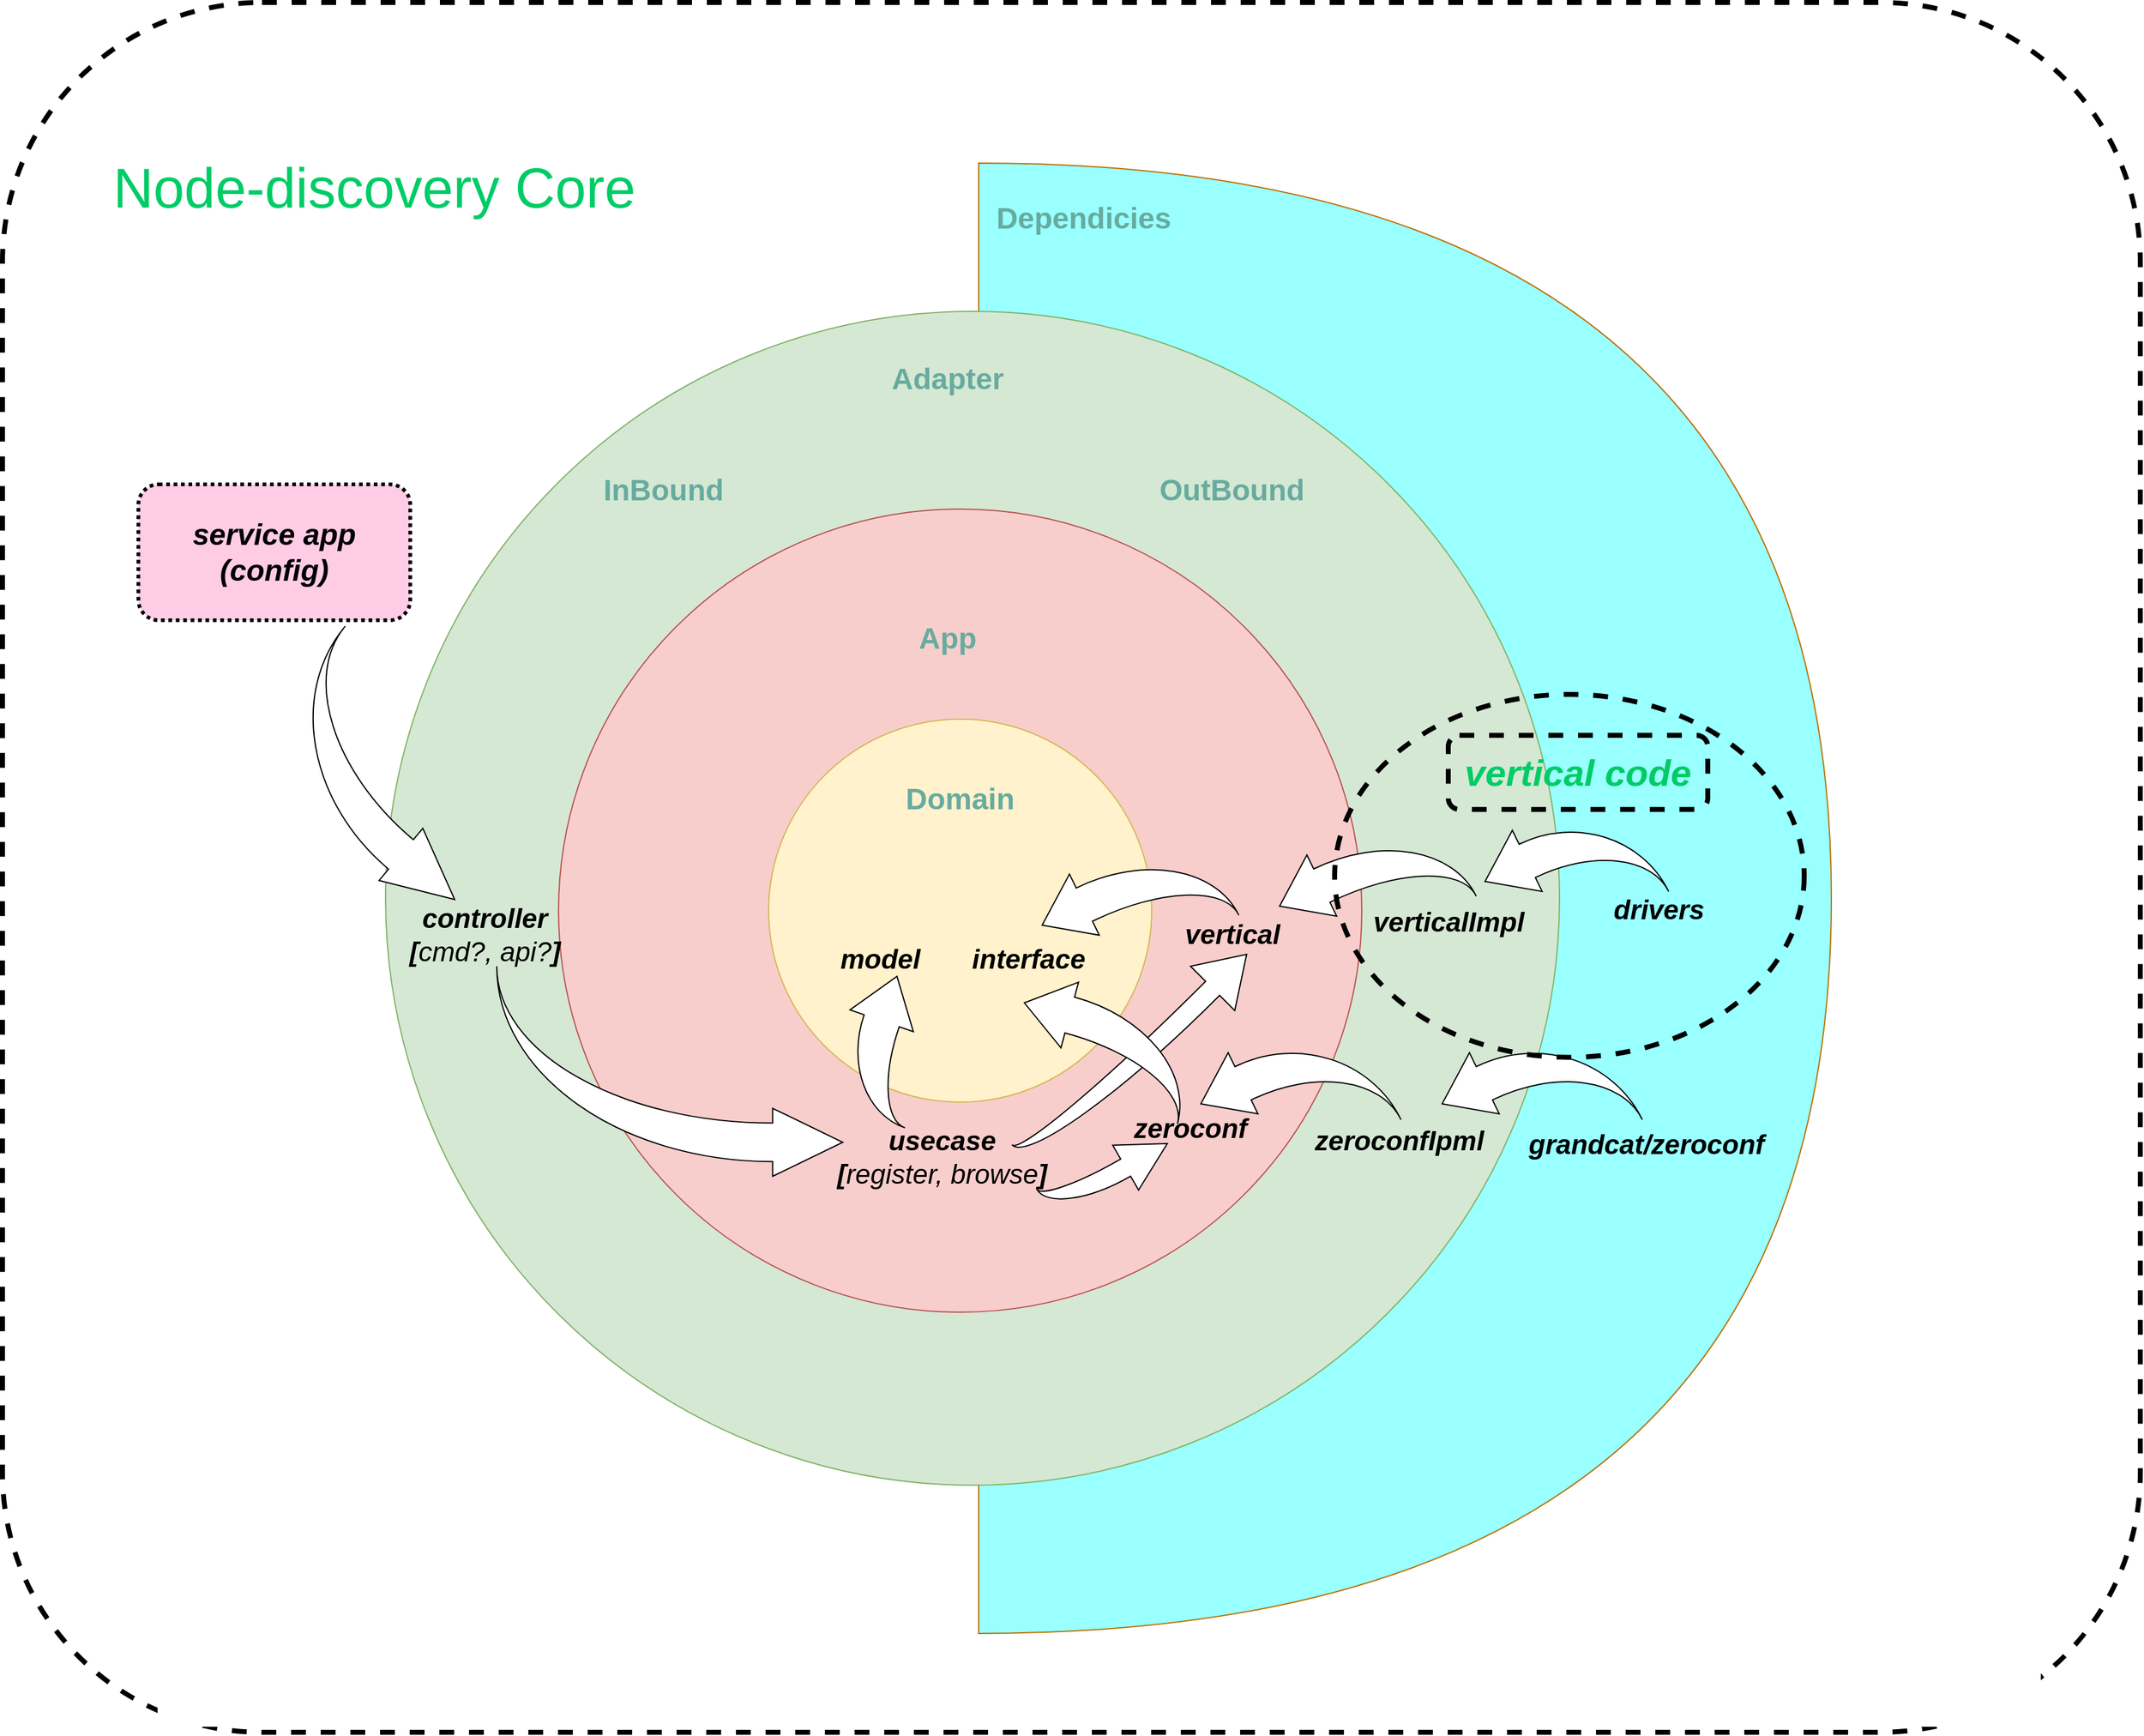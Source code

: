 <mxfile version="20.5.3" type="github">
  <diagram id="rSy5blfaNyEz0sDoO-mt" name="Page-1">
    <mxGraphModel dx="5590" dy="5951" grid="1" gridSize="10" guides="1" tooltips="1" connect="1" arrows="1" fold="1" page="1" pageScale="1" pageWidth="3300" pageHeight="4681" math="0" shadow="0">
      <root>
        <mxCell id="0" />
        <mxCell id="1" parent="0" />
        <mxCell id="FkVBkoyMur-6P7EPDmrd-67" value="" style="rounded=1;whiteSpace=wrap;html=1;dashed=1;strokeWidth=4;fontSize=22;fontColor=#000000;fillColor=none;" vertex="1" parent="1">
          <mxGeometry x="-520" y="-270" width="1730" height="1400" as="geometry" />
        </mxCell>
        <mxCell id="FkVBkoyMur-6P7EPDmrd-17" value="&#xa;&lt;b style=&quot;color: rgb(0, 0, 0); font-family: Helvetica; font-size: 15px; font-style: normal; font-variant-ligatures: normal; font-variant-caps: normal; letter-spacing: normal; orphans: 2; text-align: center; text-indent: 0px; text-transform: none; widows: 2; word-spacing: 0px; -webkit-text-stroke-width: 0px; background-color: rgb(248, 249, 250); text-decoration-thickness: initial; text-decoration-style: initial; text-decoration-color: initial;&quot;&gt;&lt;i&gt;[grand/zeroconf]&lt;/i&gt;&lt;/b&gt;&#xa;&#xa;" style="shape=or;whiteSpace=wrap;html=1;fontSize=3;fillColor=#99FFFF;fontColor=#000000;strokeColor=#BD7000;" vertex="1" parent="1">
          <mxGeometry x="270" y="-140" width="690" height="1190" as="geometry" />
        </mxCell>
        <mxCell id="FkVBkoyMur-6P7EPDmrd-14" value="" style="ellipse;whiteSpace=wrap;html=1;aspect=fixed;fontSize=3;fillColor=#d5e8d4;strokeColor=#82b366;" vertex="1" parent="1">
          <mxGeometry x="-210" y="-20" width="950" height="950" as="geometry" />
        </mxCell>
        <mxCell id="FkVBkoyMur-6P7EPDmrd-15" value="" style="ellipse;whiteSpace=wrap;html=1;aspect=fixed;fontSize=3;fillColor=#f8cecc;strokeColor=#b85450;" vertex="1" parent="1">
          <mxGeometry x="-70" y="140" width="650" height="650" as="geometry" />
        </mxCell>
        <mxCell id="FkVBkoyMur-6P7EPDmrd-16" value="" style="ellipse;whiteSpace=wrap;html=1;aspect=fixed;fontSize=3;fillColor=#fff2cc;strokeColor=#d6b656;" vertex="1" parent="1">
          <mxGeometry x="100" y="310" width="310" height="310" as="geometry" />
        </mxCell>
        <mxCell id="FkVBkoyMur-6P7EPDmrd-18" value="&lt;b&gt;&lt;font color=&quot;#67ab9f&quot;&gt;Domain&lt;/font&gt;&lt;/b&gt;" style="text;html=1;strokeColor=none;fillColor=none;align=center;verticalAlign=middle;whiteSpace=wrap;rounded=0;fontSize=24;" vertex="1" parent="1">
          <mxGeometry x="210" y="360" width="90" height="30" as="geometry" />
        </mxCell>
        <mxCell id="FkVBkoyMur-6P7EPDmrd-19" value="&lt;b style=&quot;&quot;&gt;&lt;font style=&quot;&quot; color=&quot;#67ab9f&quot;&gt;App&lt;/font&gt;&lt;/b&gt;" style="text;html=1;strokeColor=none;fillColor=none;align=center;verticalAlign=middle;whiteSpace=wrap;rounded=0;fontSize=24;" vertex="1" parent="1">
          <mxGeometry x="200" y="230" width="90" height="30" as="geometry" />
        </mxCell>
        <mxCell id="FkVBkoyMur-6P7EPDmrd-20" value="&lt;b&gt;&lt;font color=&quot;#67ab9f&quot;&gt;InBound&lt;/font&gt;&lt;/b&gt;" style="text;html=1;strokeColor=none;fillColor=none;align=center;verticalAlign=middle;whiteSpace=wrap;rounded=0;fontSize=24;" vertex="1" parent="1">
          <mxGeometry x="-30" y="110" width="90" height="30" as="geometry" />
        </mxCell>
        <mxCell id="FkVBkoyMur-6P7EPDmrd-21" value="&lt;b&gt;&lt;font color=&quot;#67ab9f&quot;&gt;OutBound&lt;/font&gt;&lt;/b&gt;" style="text;html=1;strokeColor=none;fillColor=none;align=center;verticalAlign=middle;whiteSpace=wrap;rounded=0;fontSize=24;" vertex="1" parent="1">
          <mxGeometry x="430" y="110" width="90" height="30" as="geometry" />
        </mxCell>
        <mxCell id="FkVBkoyMur-6P7EPDmrd-22" value="&lt;b&gt;&lt;font color=&quot;#67ab9f&quot;&gt;Dependicies&lt;/font&gt;&lt;/b&gt;" style="text;html=1;strokeColor=none;fillColor=none;align=center;verticalAlign=middle;whiteSpace=wrap;rounded=0;fontSize=24;" vertex="1" parent="1">
          <mxGeometry x="310" y="-110" width="90" height="30" as="geometry" />
        </mxCell>
        <mxCell id="FkVBkoyMur-6P7EPDmrd-23" value="&lt;i style=&quot;font-size: 22px;&quot;&gt;&lt;b style=&quot;font-size: 22px;&quot;&gt;controller&lt;/b&gt;&lt;br style=&quot;font-size: 22px;&quot;&gt;&lt;b style=&quot;font-size: 22px;&quot;&gt;[&lt;/b&gt;cmd?, api?&lt;b style=&quot;font-size: 22px;&quot;&gt;]&lt;/b&gt;&lt;br style=&quot;font-size: 22px;&quot;&gt;&lt;/i&gt;" style="text;html=1;strokeColor=none;fillColor=none;align=center;verticalAlign=middle;rounded=0;fontSize=22;container=0;" vertex="1" parent="1">
          <mxGeometry x="-170" y="470" width="80" height="30" as="geometry" />
        </mxCell>
        <mxCell id="FkVBkoyMur-6P7EPDmrd-26" value="&lt;i style=&quot;font-size: 22px;&quot;&gt;&lt;b style=&quot;font-size: 22px;&quot;&gt;vertical&lt;/b&gt;&lt;/i&gt;" style="text;html=1;strokeColor=none;fillColor=none;align=center;verticalAlign=middle;rounded=0;fontSize=22;container=0;" vertex="1" parent="1">
          <mxGeometry x="445" y="470" width="60" height="30" as="geometry" />
        </mxCell>
        <mxCell id="FkVBkoyMur-6P7EPDmrd-27" value="&lt;i style=&quot;font-size: 22px;&quot;&gt;&lt;b style=&quot;font-size: 22px;&quot;&gt;verticalImpl&lt;/b&gt;&lt;/i&gt;" style="text;html=1;strokeColor=none;fillColor=none;align=center;verticalAlign=middle;rounded=0;fontSize=22;container=0;" vertex="1" parent="1">
          <mxGeometry x="620" y="460" width="60" height="30" as="geometry" />
        </mxCell>
        <mxCell id="FkVBkoyMur-6P7EPDmrd-28" value="&lt;i style=&quot;font-size: 22px;&quot;&gt;&lt;b style=&quot;font-size: 22px;&quot;&gt;interface&lt;/b&gt;&lt;/i&gt;" style="text;html=1;strokeColor=none;fillColor=none;align=center;verticalAlign=middle;rounded=0;fontSize=22;container=0;" vertex="1" parent="1">
          <mxGeometry x="280" y="490" width="60" height="30" as="geometry" />
        </mxCell>
        <mxCell id="FkVBkoyMur-6P7EPDmrd-29" value="&lt;b style=&quot;font-size: 22px;&quot;&gt;&lt;i style=&quot;font-size: 22px;&quot;&gt;model&lt;/i&gt;&lt;/b&gt;" style="text;html=1;strokeColor=none;fillColor=none;align=center;verticalAlign=middle;rounded=0;fontSize=22;container=0;" vertex="1" parent="1">
          <mxGeometry x="160" y="490" width="60" height="30" as="geometry" />
        </mxCell>
        <mxCell id="FkVBkoyMur-6P7EPDmrd-30" value="&lt;b style=&quot;font-size: 22px;&quot;&gt;&lt;i style=&quot;font-size: 22px;&quot;&gt;zeroconf&lt;/i&gt;&lt;/b&gt;" style="text;html=1;strokeColor=none;fillColor=none;align=center;verticalAlign=middle;rounded=0;fontSize=22;container=0;" vertex="1" parent="1">
          <mxGeometry x="411.33" y="627.1" width="60" height="30" as="geometry" />
        </mxCell>
        <mxCell id="FkVBkoyMur-6P7EPDmrd-31" value="&lt;b style=&quot;font-size: 22px;&quot;&gt;&lt;i style=&quot;font-size: 22px;&quot;&gt;zeroconfIpml&lt;br style=&quot;font-size: 22px;&quot;&gt;&lt;br style=&quot;font-size: 22px;&quot;&gt;&lt;/i&gt;&lt;/b&gt;" style="text;html=1;strokeColor=none;fillColor=none;align=center;verticalAlign=middle;rounded=0;fontSize=22;container=0;" vertex="1" parent="1">
          <mxGeometry x="530" y="650" width="160" height="30" as="geometry" />
        </mxCell>
        <mxCell id="FkVBkoyMur-6P7EPDmrd-32" value="&lt;i style=&quot;font-size: 22px;&quot;&gt;&lt;b style=&quot;font-size: 22px;&quot;&gt;drivers&lt;/b&gt;&lt;/i&gt;" style="text;html=1;strokeColor=none;fillColor=none;align=center;verticalAlign=middle;rounded=0;fontSize=22;container=0;" vertex="1" parent="1">
          <mxGeometry x="790" y="450" width="60" height="30" as="geometry" />
        </mxCell>
        <mxCell id="FkVBkoyMur-6P7EPDmrd-33" value="&lt;span style=&quot;color: rgba(0, 0, 0, 0); font-family: monospace; font-size: 0px; text-align: start;&quot;&gt;gsdf&lt;/span&gt;&lt;b&gt;&lt;i&gt;&lt;br&gt;&lt;/i&gt;&lt;/b&gt;" style="text;html=1;strokeColor=none;fillColor=none;align=center;verticalAlign=middle;whiteSpace=wrap;rounded=0;fontSize=15;container=0;" vertex="1" parent="1">
          <mxGeometry x="690" y="660" width="160" height="30" as="geometry" />
        </mxCell>
        <mxCell id="FkVBkoyMur-6P7EPDmrd-34" value="&lt;i style=&quot;font-size: 22px;&quot;&gt;&lt;b style=&quot;font-size: 22px;&quot;&gt;grandcat/zeroconf&lt;/b&gt;&lt;/i&gt;" style="text;html=1;strokeColor=none;fillColor=none;align=center;verticalAlign=middle;rounded=0;fontSize=22;container=0;" vertex="1" parent="1">
          <mxGeometry x="780" y="640" width="60" height="30" as="geometry" />
        </mxCell>
        <mxCell id="FkVBkoyMur-6P7EPDmrd-37" value="&lt;b style=&quot;font-size: 20px;&quot;&gt;&lt;i style=&quot;font-size: 24px;&quot;&gt;&lt;font style=&quot;font-size: 24px;&quot;&gt;service app&lt;br&gt;(config)&lt;br&gt;&lt;/font&gt;&lt;/i&gt;&lt;/b&gt;" style="rounded=1;whiteSpace=wrap;html=1;fontSize=18;dashed=1;dashPattern=1 1;strokeWidth=3;fillColor=#FFCCE6;" vertex="1" parent="1">
          <mxGeometry x="-410" y="120" width="220" height="110" as="geometry" />
        </mxCell>
        <mxCell id="FkVBkoyMur-6P7EPDmrd-38" value="&lt;i style=&quot;font-size: 22px;&quot;&gt;&lt;b style=&quot;font-size: 22px;&quot;&gt;usecase&lt;br&gt;[&lt;/b&gt;register, browse&lt;b style=&quot;font-size: 22px;&quot;&gt;]&lt;/b&gt;&lt;/i&gt;" style="text;html=1;strokeColor=none;fillColor=none;align=center;verticalAlign=middle;rounded=0;fontSize=22;container=0;" vertex="1" parent="1">
          <mxGeometry x="210" y="650" width="60" height="30" as="geometry" />
        </mxCell>
        <mxCell id="FkVBkoyMur-6P7EPDmrd-49" value="" style="html=1;shadow=0;dashed=0;align=center;verticalAlign=middle;shape=mxgraph.arrows2.jumpInArrow;dy=15.6;dx=56.74;arrowHead=55;fontSize=22;rotation=40;flipV=1;flipH=0;" vertex="1" parent="1">
          <mxGeometry x="-312.17" y="285.96" width="210" height="140" as="geometry" />
        </mxCell>
        <mxCell id="FkVBkoyMur-6P7EPDmrd-50" value="" style="html=1;shadow=0;dashed=0;align=center;verticalAlign=middle;shape=mxgraph.arrows2.jumpInArrow;dy=15.6;dx=56.74;arrowHead=55;fontSize=22;rotation=0;flipV=1;flipH=0;" vertex="1" parent="1">
          <mxGeometry x="-120" y="510" width="280" height="170" as="geometry" />
        </mxCell>
        <mxCell id="FkVBkoyMur-6P7EPDmrd-51" value="" style="html=1;shadow=0;dashed=0;align=center;verticalAlign=middle;shape=mxgraph.arrows2.jumpInArrow;dy=15;dx=38;arrowHead=54.21;fontSize=22;flipV=0;rotation=-71;" vertex="1" parent="1">
          <mxGeometry x="137.4" y="538.52" width="113.81" height="73.19" as="geometry" />
        </mxCell>
        <mxCell id="FkVBkoyMur-6P7EPDmrd-52" value="" style="html=1;shadow=0;dashed=0;align=center;verticalAlign=middle;shape=mxgraph.arrows2.jumpInArrow;dy=8.01;dx=38.96;arrowHead=54.21;fontSize=22;flipV=1;rotation=-45;" vertex="1" parent="1">
          <mxGeometry x="279.15" y="561.06" width="243.32" height="50.68" as="geometry" />
        </mxCell>
        <mxCell id="FkVBkoyMur-6P7EPDmrd-53" value="" style="html=1;shadow=0;dashed=0;align=center;verticalAlign=middle;shape=mxgraph.arrows2.jumpInArrow;dy=8.01;dx=38.96;arrowHead=54.21;fontSize=22;flipV=1;rotation=-30;" vertex="1" parent="1">
          <mxGeometry x="320.01" y="660.05" width="110" height="41.87" as="geometry" />
        </mxCell>
        <mxCell id="FkVBkoyMur-6P7EPDmrd-56" value="" style="html=1;shadow=0;dashed=0;align=center;verticalAlign=middle;shape=mxgraph.arrows2.jumpInArrow;dy=15;dx=38;arrowHead=55;fontSize=22;flipV=0;flipH=1;rotation=-26;" vertex="1" parent="1">
          <mxGeometry x="321.6" y="415.4" width="146.58" height="90" as="geometry" />
        </mxCell>
        <mxCell id="FkVBkoyMur-6P7EPDmrd-58" value="" style="html=1;shadow=0;dashed=0;align=center;verticalAlign=middle;shape=mxgraph.arrows2.jumpInArrow;dy=15;dx=38;arrowHead=55;fontSize=22;flipV=0;flipH=1;rotation=-26;fontStyle=1" vertex="1" parent="1">
          <mxGeometry x="513.75" y="400" width="146.58" height="90" as="geometry" />
        </mxCell>
        <mxCell id="FkVBkoyMur-6P7EPDmrd-59" value="" style="html=1;shadow=0;dashed=0;align=center;verticalAlign=middle;shape=mxgraph.arrows2.jumpInArrow;dy=15;dx=38;arrowHead=55;fontSize=22;flipV=0;flipH=1;rotation=-26;fontStyle=1" vertex="1" parent="1">
          <mxGeometry x="683.03" y="383.13" width="130" height="100" as="geometry" />
        </mxCell>
        <mxCell id="FkVBkoyMur-6P7EPDmrd-60" value="" style="html=1;shadow=0;dashed=0;align=center;verticalAlign=middle;shape=mxgraph.arrows2.jumpInArrow;dy=15;dx=38;arrowHead=55;fontSize=22;flipV=0;flipH=1;rotation=-26;" vertex="1" parent="1">
          <mxGeometry x="454.72" y="560.43" width="140" height="110" as="geometry" />
        </mxCell>
        <mxCell id="FkVBkoyMur-6P7EPDmrd-61" value="" style="html=1;shadow=0;dashed=0;align=center;verticalAlign=middle;shape=mxgraph.arrows2.jumpInArrow;dy=15;dx=38;arrowHead=55;fontSize=22;flipV=0;flipH=1;rotation=-26;" vertex="1" parent="1">
          <mxGeometry x="650" y="560.43" width="140" height="110" as="geometry" />
        </mxCell>
        <mxCell id="FkVBkoyMur-6P7EPDmrd-63" value="" style="html=1;shadow=0;dashed=0;align=center;verticalAlign=middle;shape=mxgraph.arrows2.jumpInArrow;dy=15;dx=38;arrowHead=55;fontSize=22;flipV=0;flipH=1;rotation=15;" vertex="1" parent="1">
          <mxGeometry x="299.97" y="530.31" width="145" height="90" as="geometry" />
        </mxCell>
        <mxCell id="FkVBkoyMur-6P7EPDmrd-64" value="" style="ellipse;whiteSpace=wrap;html=1;fontSize=22;fontColor=#000000;fillColor=none;dashed=1;strokeWidth=4;" vertex="1" parent="1">
          <mxGeometry x="558.03" y="290" width="380" height="293.75" as="geometry" />
        </mxCell>
        <mxCell id="FkVBkoyMur-6P7EPDmrd-66" value="&lt;b&gt;&lt;i&gt;&lt;font color=&quot;#00cc66&quot; style=&quot;font-size: 30px;&quot;&gt;vertical code&lt;/font&gt;&lt;/i&gt;&lt;/b&gt;" style="rounded=1;whiteSpace=wrap;html=1;dashed=1;strokeWidth=4;fontSize=22;fontColor=#000000;fillColor=none;" vertex="1" parent="1">
          <mxGeometry x="650" y="323.13" width="210" height="60" as="geometry" />
        </mxCell>
        <mxCell id="FkVBkoyMur-6P7EPDmrd-68" value="Node-discovery Core" style="text;html=1;strokeColor=none;fillColor=none;align=center;verticalAlign=middle;whiteSpace=wrap;rounded=0;dashed=1;dashPattern=1 1;strokeWidth=3;fontSize=45;fontColor=#00CC66;" vertex="1" parent="1">
          <mxGeometry x="-480" y="-190" width="522.17" height="140" as="geometry" />
        </mxCell>
        <mxCell id="FkVBkoyMur-6P7EPDmrd-69" value="&lt;b style=&quot;&quot;&gt;&lt;font style=&quot;&quot; color=&quot;#67ab9f&quot;&gt;Adapter&lt;/font&gt;&lt;/b&gt;" style="text;html=1;strokeColor=none;fillColor=none;align=center;verticalAlign=middle;whiteSpace=wrap;rounded=0;fontSize=24;" vertex="1" parent="1">
          <mxGeometry x="200" y="20" width="90" height="30" as="geometry" />
        </mxCell>
      </root>
    </mxGraphModel>
  </diagram>
</mxfile>
